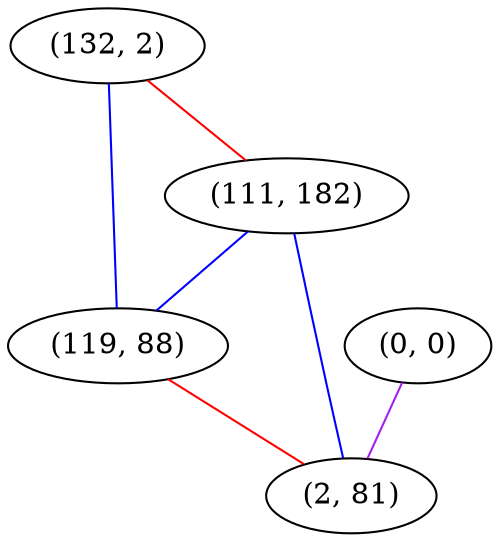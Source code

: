 graph "" {
"(132, 2)";
"(111, 182)";
"(0, 0)";
"(119, 88)";
"(2, 81)";
"(132, 2)" -- "(111, 182)"  [color=red, key=0, weight=1];
"(132, 2)" -- "(119, 88)"  [color=blue, key=0, weight=3];
"(111, 182)" -- "(119, 88)"  [color=blue, key=0, weight=3];
"(111, 182)" -- "(2, 81)"  [color=blue, key=0, weight=3];
"(0, 0)" -- "(2, 81)"  [color=purple, key=0, weight=4];
"(119, 88)" -- "(2, 81)"  [color=red, key=0, weight=1];
}
